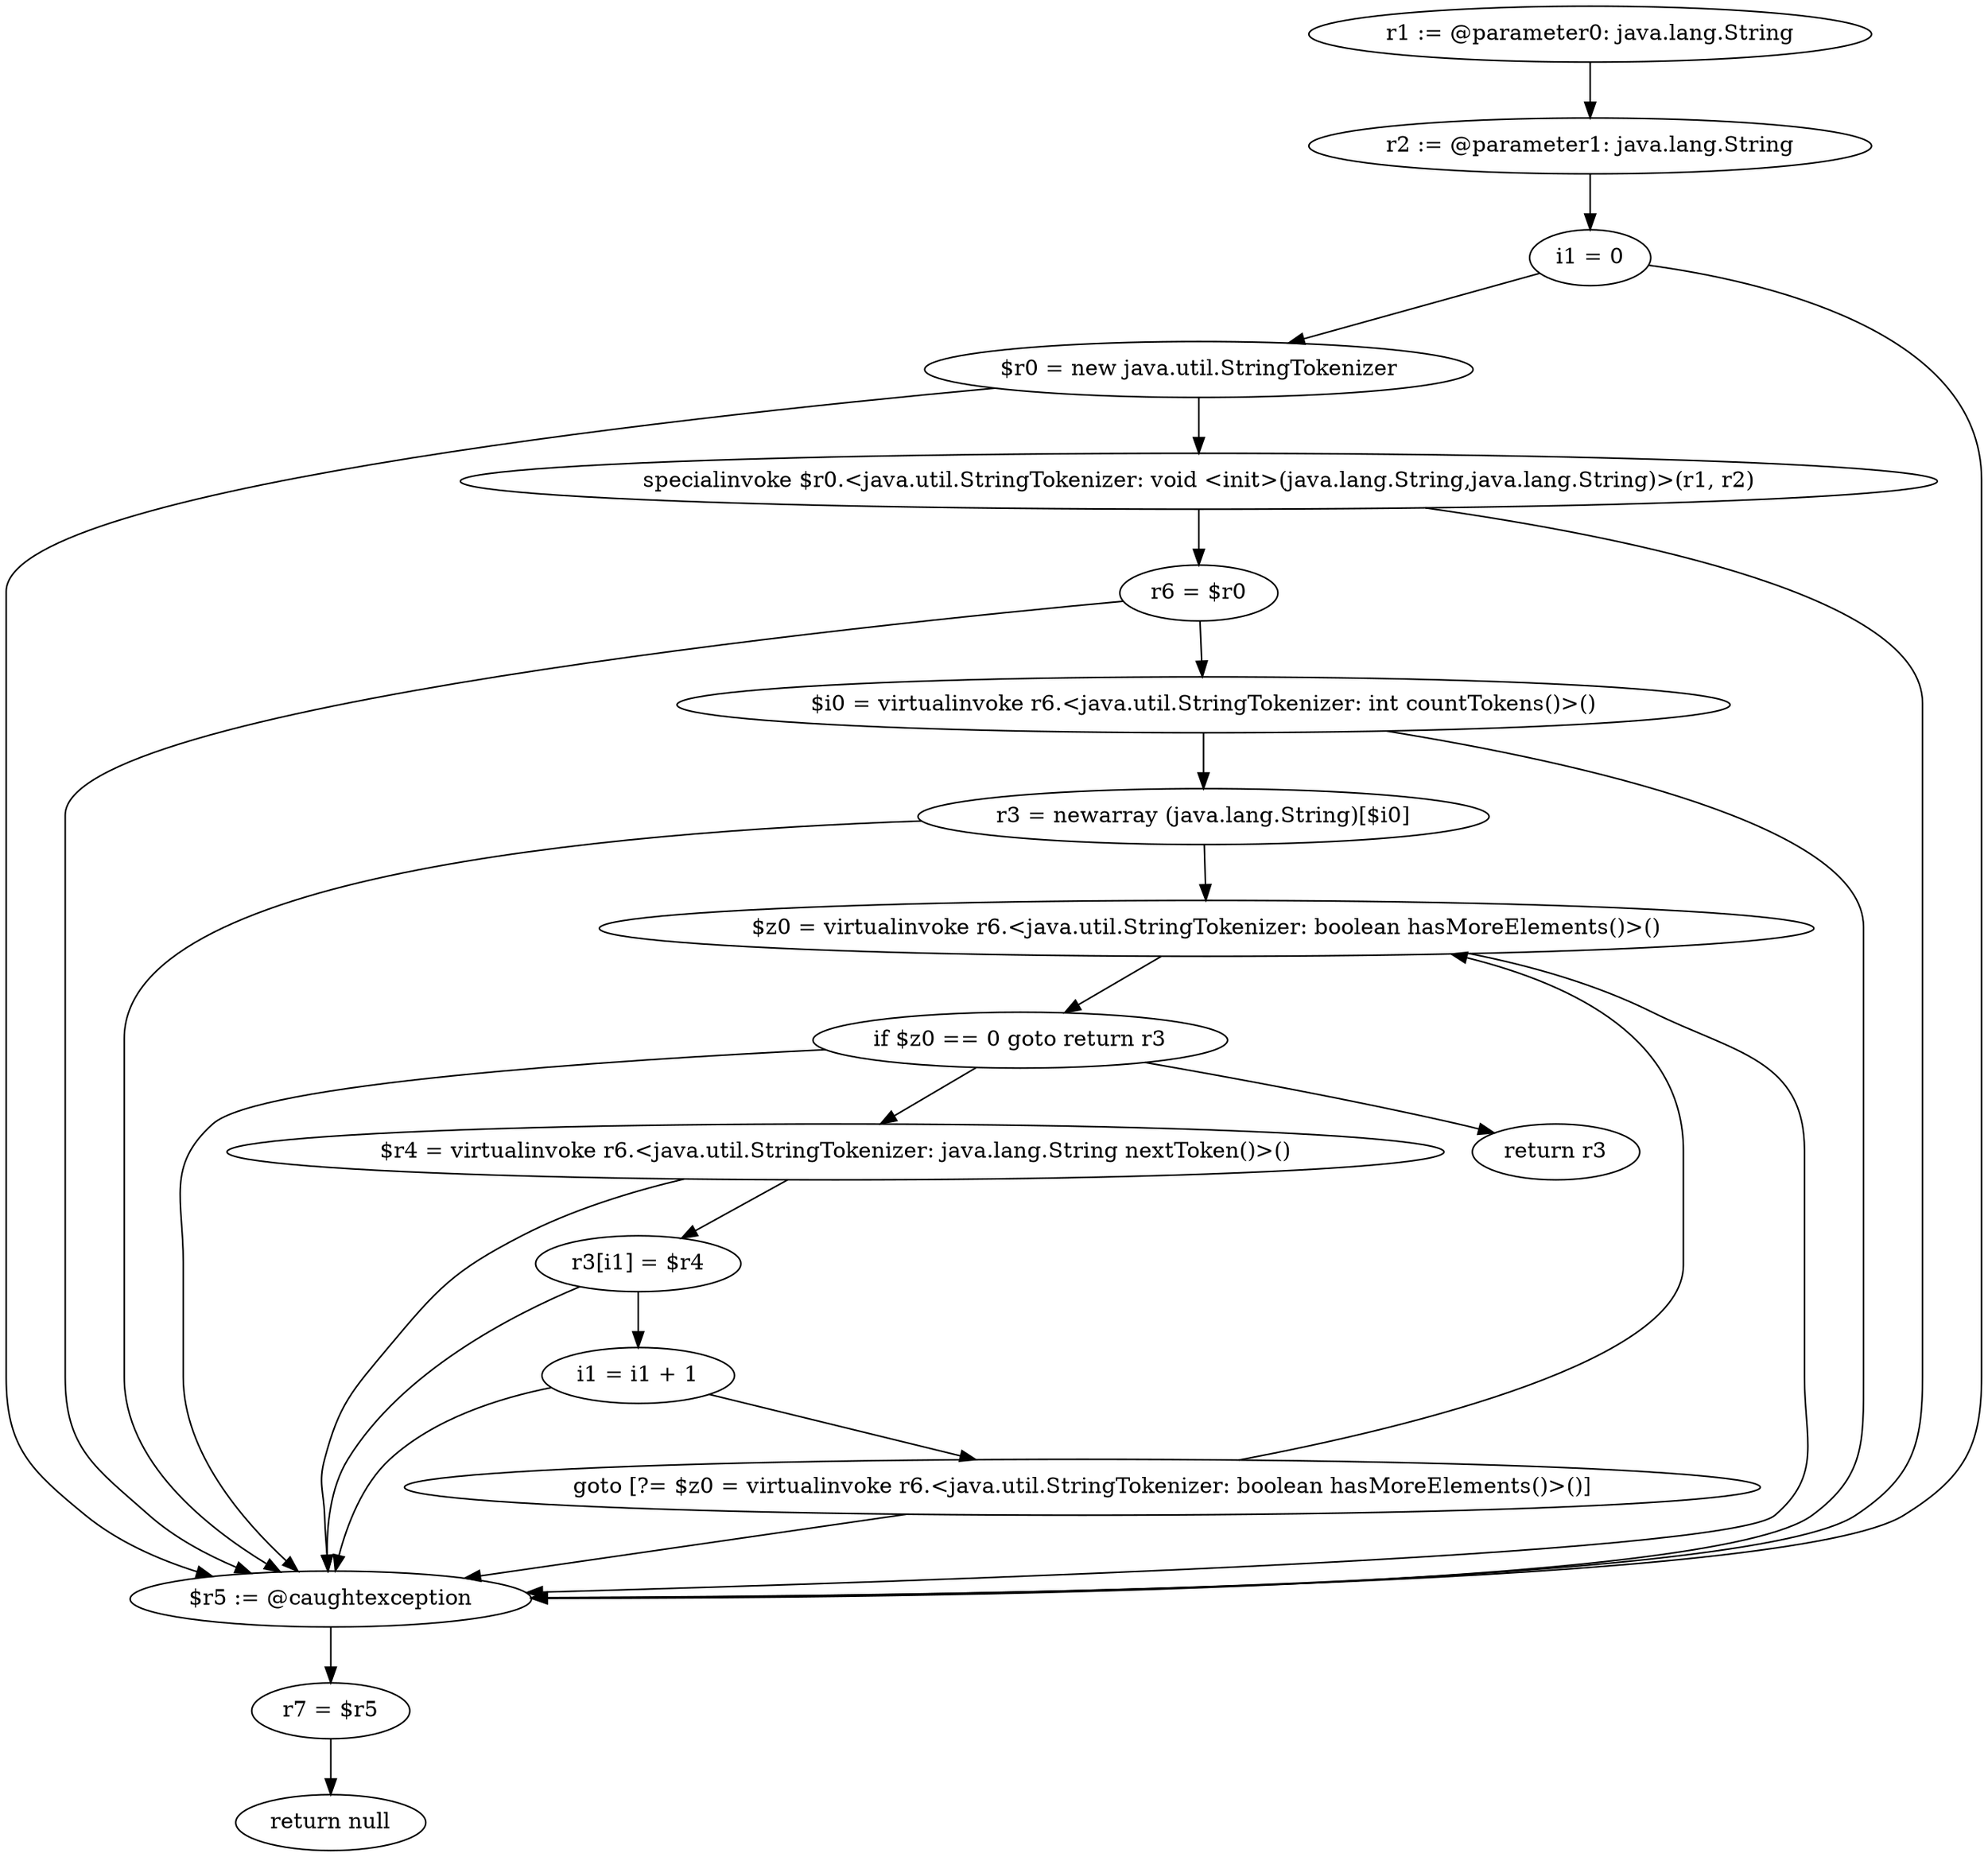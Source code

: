 digraph "unitGraph" {
    "r1 := @parameter0: java.lang.String"
    "r2 := @parameter1: java.lang.String"
    "i1 = 0"
    "$r0 = new java.util.StringTokenizer"
    "specialinvoke $r0.<java.util.StringTokenizer: void <init>(java.lang.String,java.lang.String)>(r1, r2)"
    "r6 = $r0"
    "$i0 = virtualinvoke r6.<java.util.StringTokenizer: int countTokens()>()"
    "r3 = newarray (java.lang.String)[$i0]"
    "$z0 = virtualinvoke r6.<java.util.StringTokenizer: boolean hasMoreElements()>()"
    "if $z0 == 0 goto return r3"
    "$r4 = virtualinvoke r6.<java.util.StringTokenizer: java.lang.String nextToken()>()"
    "r3[i1] = $r4"
    "i1 = i1 + 1"
    "goto [?= $z0 = virtualinvoke r6.<java.util.StringTokenizer: boolean hasMoreElements()>()]"
    "return r3"
    "$r5 := @caughtexception"
    "r7 = $r5"
    "return null"
    "r1 := @parameter0: java.lang.String"->"r2 := @parameter1: java.lang.String";
    "r2 := @parameter1: java.lang.String"->"i1 = 0";
    "i1 = 0"->"$r0 = new java.util.StringTokenizer";
    "i1 = 0"->"$r5 := @caughtexception";
    "$r0 = new java.util.StringTokenizer"->"specialinvoke $r0.<java.util.StringTokenizer: void <init>(java.lang.String,java.lang.String)>(r1, r2)";
    "$r0 = new java.util.StringTokenizer"->"$r5 := @caughtexception";
    "specialinvoke $r0.<java.util.StringTokenizer: void <init>(java.lang.String,java.lang.String)>(r1, r2)"->"r6 = $r0";
    "specialinvoke $r0.<java.util.StringTokenizer: void <init>(java.lang.String,java.lang.String)>(r1, r2)"->"$r5 := @caughtexception";
    "r6 = $r0"->"$i0 = virtualinvoke r6.<java.util.StringTokenizer: int countTokens()>()";
    "r6 = $r0"->"$r5 := @caughtexception";
    "$i0 = virtualinvoke r6.<java.util.StringTokenizer: int countTokens()>()"->"r3 = newarray (java.lang.String)[$i0]";
    "$i0 = virtualinvoke r6.<java.util.StringTokenizer: int countTokens()>()"->"$r5 := @caughtexception";
    "r3 = newarray (java.lang.String)[$i0]"->"$z0 = virtualinvoke r6.<java.util.StringTokenizer: boolean hasMoreElements()>()";
    "r3 = newarray (java.lang.String)[$i0]"->"$r5 := @caughtexception";
    "$z0 = virtualinvoke r6.<java.util.StringTokenizer: boolean hasMoreElements()>()"->"if $z0 == 0 goto return r3";
    "$z0 = virtualinvoke r6.<java.util.StringTokenizer: boolean hasMoreElements()>()"->"$r5 := @caughtexception";
    "if $z0 == 0 goto return r3"->"$r4 = virtualinvoke r6.<java.util.StringTokenizer: java.lang.String nextToken()>()";
    "if $z0 == 0 goto return r3"->"return r3";
    "if $z0 == 0 goto return r3"->"$r5 := @caughtexception";
    "$r4 = virtualinvoke r6.<java.util.StringTokenizer: java.lang.String nextToken()>()"->"r3[i1] = $r4";
    "$r4 = virtualinvoke r6.<java.util.StringTokenizer: java.lang.String nextToken()>()"->"$r5 := @caughtexception";
    "r3[i1] = $r4"->"i1 = i1 + 1";
    "r3[i1] = $r4"->"$r5 := @caughtexception";
    "i1 = i1 + 1"->"goto [?= $z0 = virtualinvoke r6.<java.util.StringTokenizer: boolean hasMoreElements()>()]";
    "i1 = i1 + 1"->"$r5 := @caughtexception";
    "goto [?= $z0 = virtualinvoke r6.<java.util.StringTokenizer: boolean hasMoreElements()>()]"->"$z0 = virtualinvoke r6.<java.util.StringTokenizer: boolean hasMoreElements()>()";
    "goto [?= $z0 = virtualinvoke r6.<java.util.StringTokenizer: boolean hasMoreElements()>()]"->"$r5 := @caughtexception";
    "$r5 := @caughtexception"->"r7 = $r5";
    "r7 = $r5"->"return null";
}

